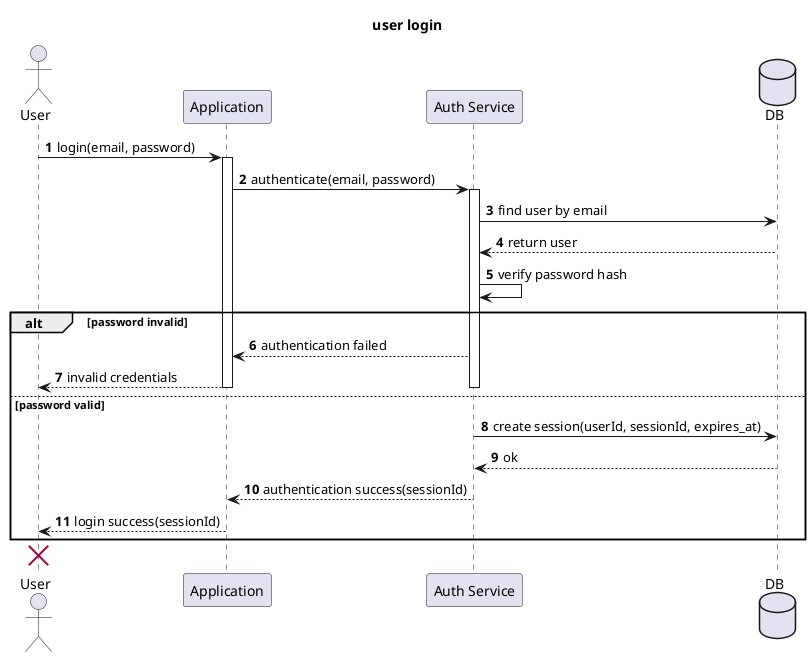 @startuml
title user login 
autonumber

actor User
participant Application
participant "Auth Service" as Auth
database DB

User -> Application : login(email, password)
activate Application
Application -> Auth : authenticate(email, password)
activate Auth
Auth -> DB : find user by email
DB --> Auth : return user 
Auth -> Auth : verify password hash

alt password invalid
  Auth --> Application : authentication failed
  Application --> User : invalid credentials
  deactivate Auth
  deactivate Application
else password valid
  Auth -> DB : create session(userId, sessionId, expires_at)
  DB --> Auth : ok
  Auth --> Application : authentication success(sessionId)
  deactivate Auth
  Application --> User : login success(sessionId)
  deactivate Application
end

destroy User

@enduml

